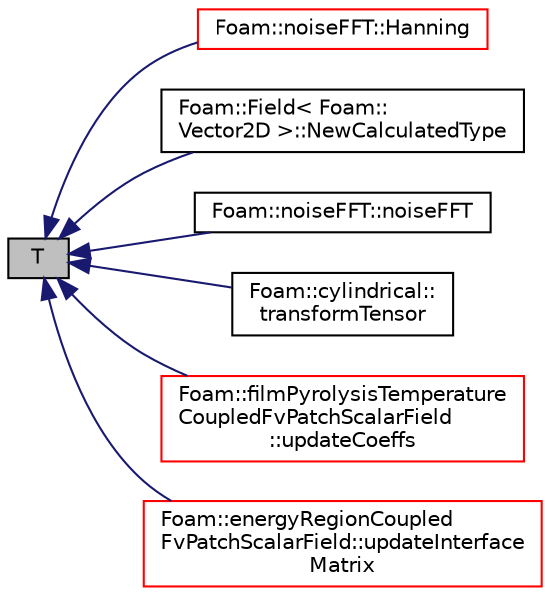 digraph "T"
{
  bgcolor="transparent";
  edge [fontname="Helvetica",fontsize="10",labelfontname="Helvetica",labelfontsize="10"];
  node [fontname="Helvetica",fontsize="10",shape=record];
  rankdir="LR";
  Node1 [label="T",height=0.2,width=0.4,color="black", fillcolor="grey75", style="filled", fontcolor="black"];
  Node1 -> Node2 [dir="back",color="midnightblue",fontsize="10",style="solid",fontname="Helvetica"];
  Node2 [label="Foam::noiseFFT::Hanning",height=0.2,width=0.4,color="red",URL="$a01612.html#a6ae375b81f24f96f4ae4c0e8117bb447",tooltip="Return the Hanning window function. "];
  Node1 -> Node3 [dir="back",color="midnightblue",fontsize="10",style="solid",fontname="Helvetica"];
  Node3 [label="Foam::Field\< Foam::\lVector2D \>::NewCalculatedType",height=0.2,width=0.4,color="black",URL="$a00754.html#ae6bdf47436f49314cb0fc784144bf18f",tooltip="Return a pointer to a new calculatedFvPatchFieldField created on. "];
  Node1 -> Node4 [dir="back",color="midnightblue",fontsize="10",style="solid",fontname="Helvetica"];
  Node4 [label="Foam::noiseFFT::noiseFFT",height=0.2,width=0.4,color="black",URL="$a01612.html#a449ba6255801b2151ca6f47b798cbd92",tooltip="Construct from pressure field file name. "];
  Node1 -> Node5 [dir="back",color="midnightblue",fontsize="10",style="solid",fontname="Helvetica"];
  Node5 [label="Foam::cylindrical::\ltransformTensor",height=0.2,width=0.4,color="black",URL="$a00494.html#ad5d30376a7542e401b96c13008f50844",tooltip="Transform tensor sub-field using transformation tensorField. "];
  Node1 -> Node6 [dir="back",color="midnightblue",fontsize="10",style="solid",fontname="Helvetica"];
  Node6 [label="Foam::filmPyrolysisTemperature\lCoupledFvPatchScalarField\l::updateCoeffs",height=0.2,width=0.4,color="red",URL="$a00784.html#a7e24eafac629d3733181cd942d4c902f",tooltip="Update the coefficients associated with the patch field. "];
  Node1 -> Node7 [dir="back",color="midnightblue",fontsize="10",style="solid",fontname="Helvetica"];
  Node7 [label="Foam::energyRegionCoupled\lFvPatchScalarField::updateInterface\lMatrix",height=0.2,width=0.4,color="red",URL="$a00634.html#a863f7d3a70e0ca797f103eb3cfb444cc",tooltip="Update result field based on interface functionality. "];
}
